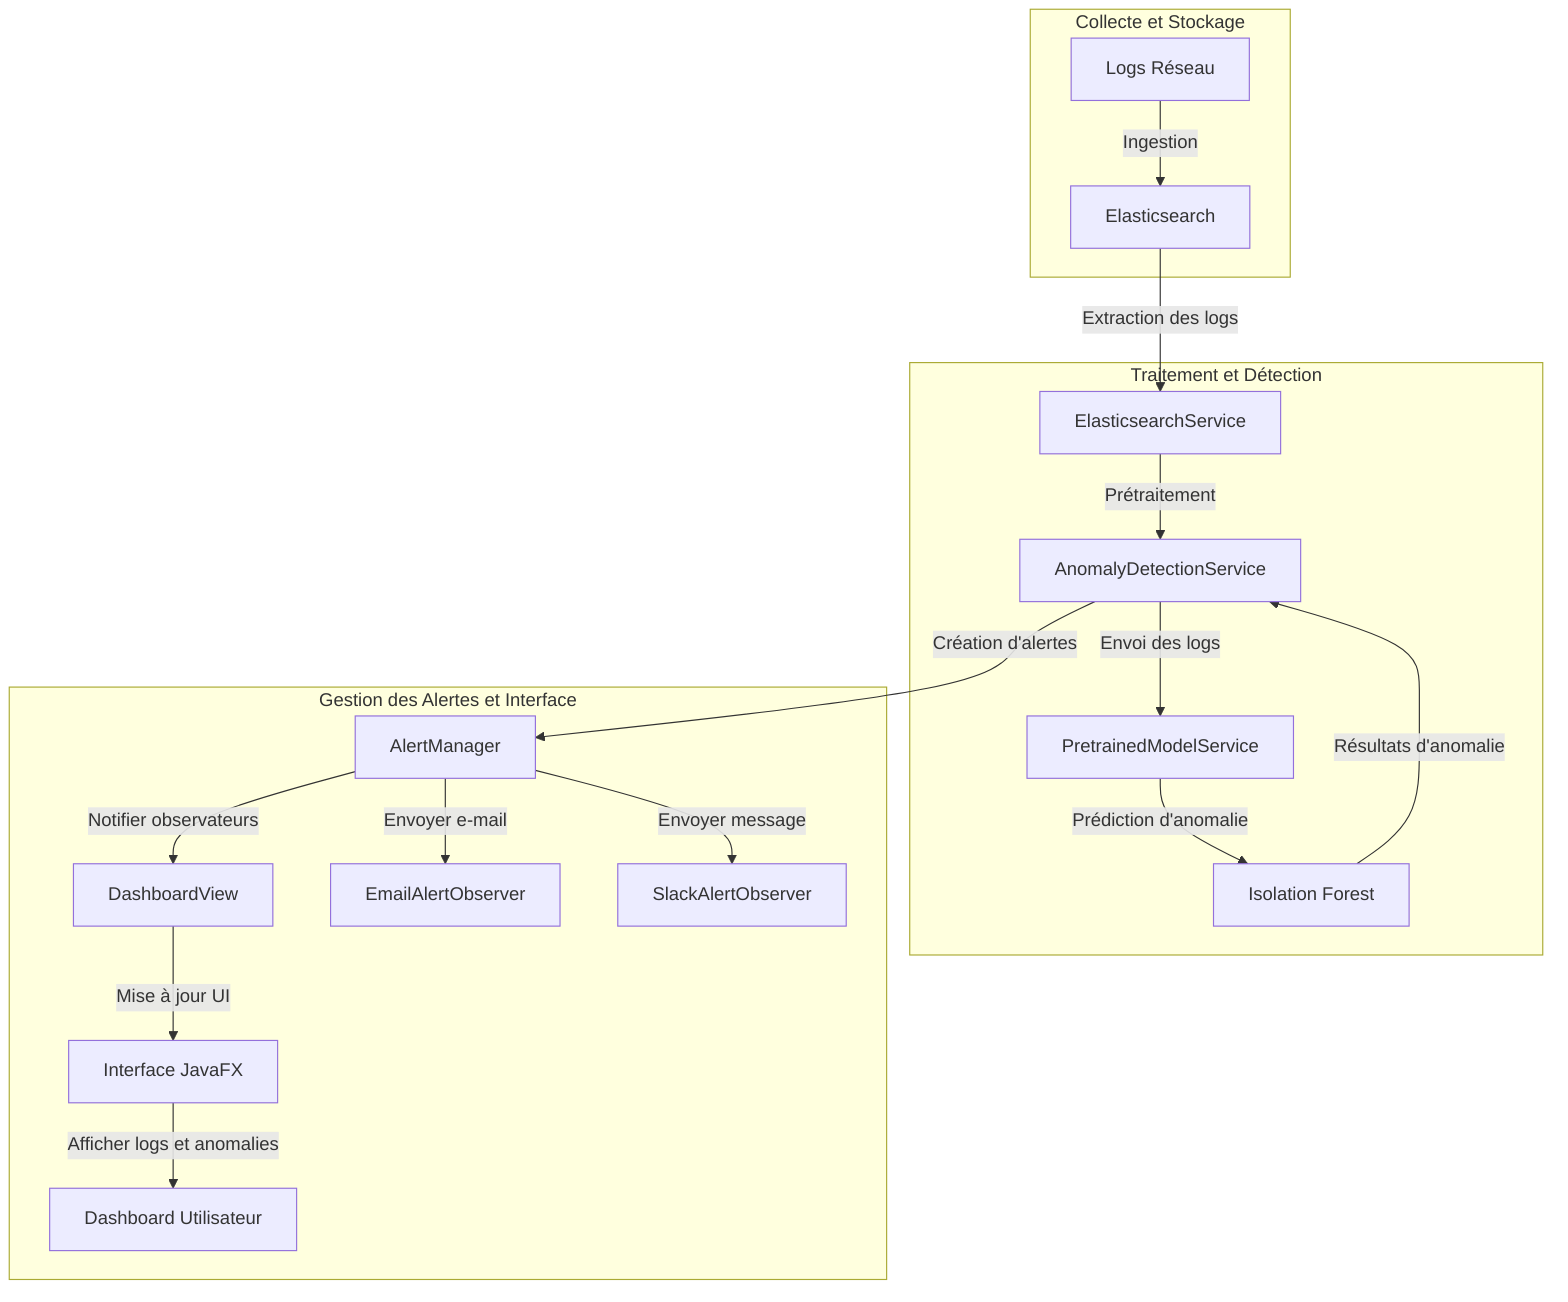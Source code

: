 flowchart TD
    subgraph subGraph0["Collecte et Stockage"]
        A2["Elasticsearch"]
        A1["Logs Réseau"]
    end
    subgraph subGraph1["Traitement et Détection"]
        B2["AnomalyDetectionService"]
        B1["ElasticsearchService"]
        C1["PretrainedModelService"]
        C2["Isolation Forest"]
    end
    subgraph subGraph2["Gestion des Alertes et Interface"]
        D2["DashboardView"]
        D1["AlertManager"]
        D3["EmailAlertObserver"]
        D4["SlackAlertObserver"]
        E1["Interface JavaFX"]
        E2["Dashboard Utilisateur"]
    end
    A1 -- Ingestion --> A2
    A2 -- Extraction des logs --> B1
    B1 -- Prétraitement --> B2
    B2 -- Envoi des logs --> C1
    C1 -- Prédiction d'anomalie --> C2
    C2 -- Résultats d'anomalie --> B2
    B2 -- Création d'alertes --> D1
    D1 -- Notifier observateurs --> D2
    D1 -- "Envoyer e-mail" --> D3
    D1 -- "Envoyer message" --> D4
    D2 -- Mise à jour UI --> E1
    E1 -- Afficher logs et anomalies --> E2